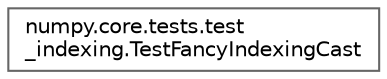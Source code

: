 digraph "Graphical Class Hierarchy"
{
 // LATEX_PDF_SIZE
  bgcolor="transparent";
  edge [fontname=Helvetica,fontsize=10,labelfontname=Helvetica,labelfontsize=10];
  node [fontname=Helvetica,fontsize=10,shape=box,height=0.2,width=0.4];
  rankdir="LR";
  Node0 [id="Node000000",label="numpy.core.tests.test\l_indexing.TestFancyIndexingCast",height=0.2,width=0.4,color="grey40", fillcolor="white", style="filled",URL="$d7/d5c/classnumpy_1_1core_1_1tests_1_1test__indexing_1_1TestFancyIndexingCast.html",tooltip=" "];
}
